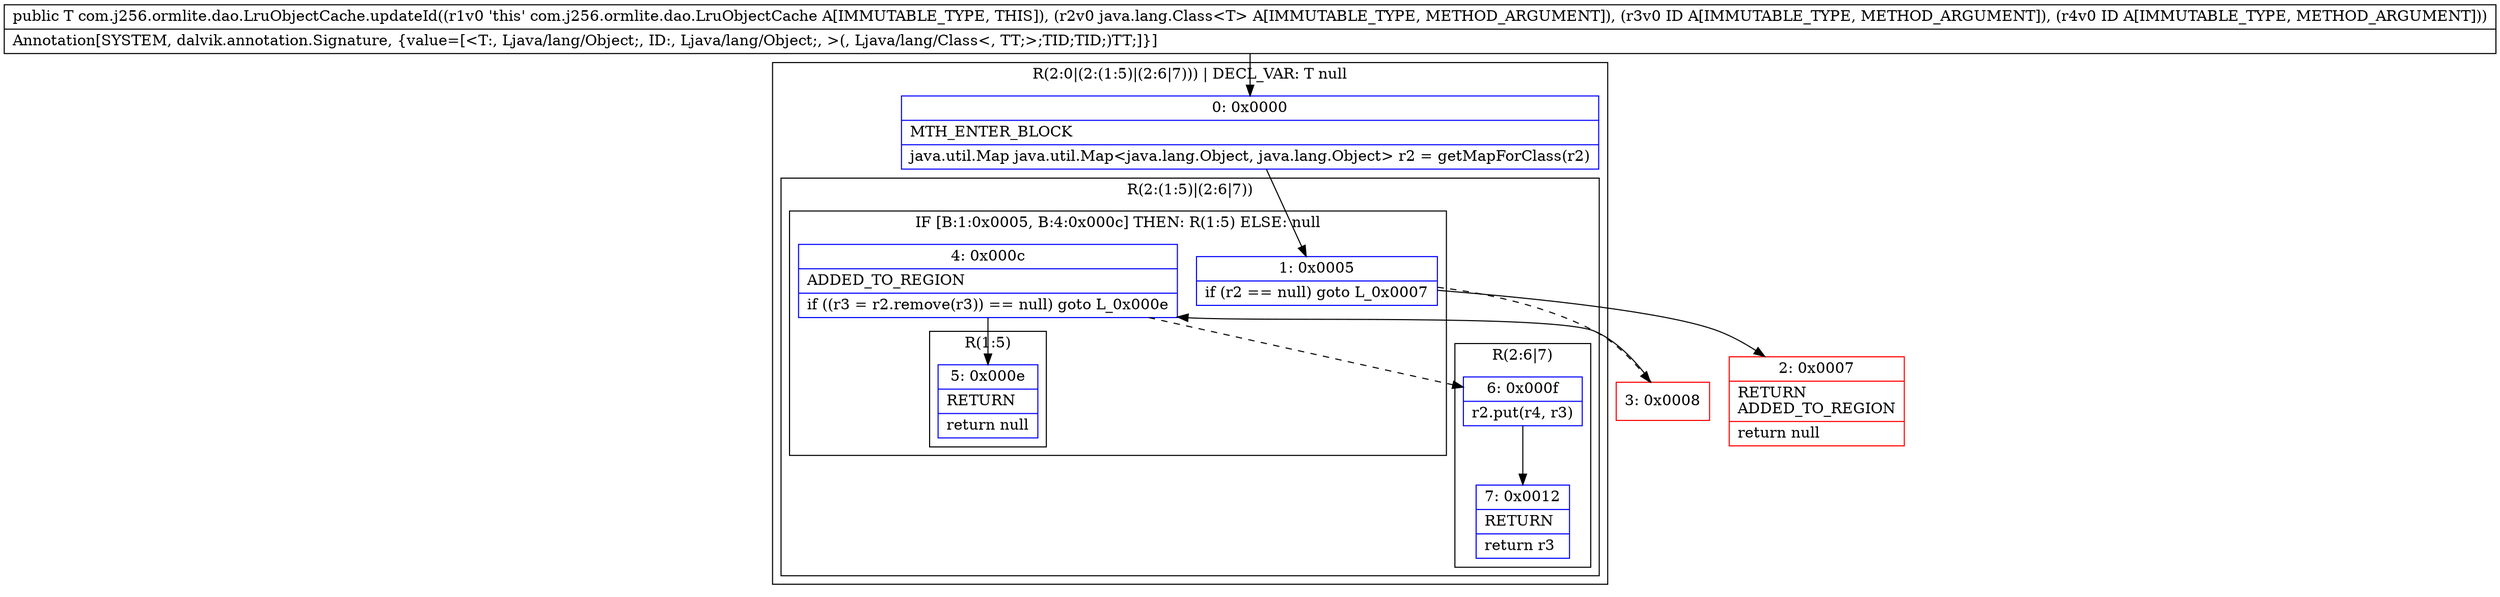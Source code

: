 digraph "CFG forcom.j256.ormlite.dao.LruObjectCache.updateId(Ljava\/lang\/Class;Ljava\/lang\/Object;Ljava\/lang\/Object;)Ljava\/lang\/Object;" {
subgraph cluster_Region_654774028 {
label = "R(2:0|(2:(1:5)|(2:6|7))) | DECL_VAR: T null\l";
node [shape=record,color=blue];
Node_0 [shape=record,label="{0\:\ 0x0000|MTH_ENTER_BLOCK\l|java.util.Map java.util.Map\<java.lang.Object, java.lang.Object\> r2 = getMapForClass(r2)\l}"];
subgraph cluster_Region_474470394 {
label = "R(2:(1:5)|(2:6|7))";
node [shape=record,color=blue];
subgraph cluster_IfRegion_714555949 {
label = "IF [B:1:0x0005, B:4:0x000c] THEN: R(1:5) ELSE: null";
node [shape=record,color=blue];
Node_1 [shape=record,label="{1\:\ 0x0005|if (r2 == null) goto L_0x0007\l}"];
Node_4 [shape=record,label="{4\:\ 0x000c|ADDED_TO_REGION\l|if ((r3 = r2.remove(r3)) == null) goto L_0x000e\l}"];
subgraph cluster_Region_1841280019 {
label = "R(1:5)";
node [shape=record,color=blue];
Node_5 [shape=record,label="{5\:\ 0x000e|RETURN\l|return null\l}"];
}
}
subgraph cluster_Region_521268286 {
label = "R(2:6|7)";
node [shape=record,color=blue];
Node_6 [shape=record,label="{6\:\ 0x000f|r2.put(r4, r3)\l}"];
Node_7 [shape=record,label="{7\:\ 0x0012|RETURN\l|return r3\l}"];
}
}
}
Node_2 [shape=record,color=red,label="{2\:\ 0x0007|RETURN\lADDED_TO_REGION\l|return null\l}"];
Node_3 [shape=record,color=red,label="{3\:\ 0x0008}"];
MethodNode[shape=record,label="{public T com.j256.ormlite.dao.LruObjectCache.updateId((r1v0 'this' com.j256.ormlite.dao.LruObjectCache A[IMMUTABLE_TYPE, THIS]), (r2v0 java.lang.Class\<T\> A[IMMUTABLE_TYPE, METHOD_ARGUMENT]), (r3v0 ID A[IMMUTABLE_TYPE, METHOD_ARGUMENT]), (r4v0 ID A[IMMUTABLE_TYPE, METHOD_ARGUMENT]))  | Annotation[SYSTEM, dalvik.annotation.Signature, \{value=[\<T:, Ljava\/lang\/Object;, ID:, Ljava\/lang\/Object;, \>(, Ljava\/lang\/Class\<, TT;\>;TID;TID;)TT;]\}]\l}"];
MethodNode -> Node_0;
Node_0 -> Node_1;
Node_1 -> Node_2;
Node_1 -> Node_3[style=dashed];
Node_4 -> Node_5;
Node_4 -> Node_6[style=dashed];
Node_6 -> Node_7;
Node_3 -> Node_4;
}

